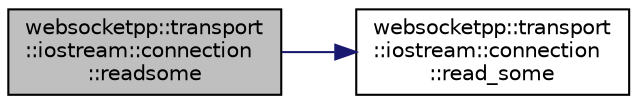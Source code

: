 digraph "websocketpp::transport::iostream::connection::readsome"
{
  edge [fontname="Helvetica",fontsize="10",labelfontname="Helvetica",labelfontsize="10"];
  node [fontname="Helvetica",fontsize="10",shape=record];
  rankdir="LR";
  Node31 [label="websocketpp::transport\l::iostream::connection\l::readsome",height=0.2,width=0.4,color="black", fillcolor="grey75", style="filled", fontcolor="black"];
  Node31 -> Node32 [color="midnightblue",fontsize="10",style="solid",fontname="Helvetica"];
  Node32 [label="websocketpp::transport\l::iostream::connection\l::read_some",height=0.2,width=0.4,color="black", fillcolor="white", style="filled",URL="$classwebsocketpp_1_1transport_1_1iostream_1_1connection.html#a4616555cbee050aec84da1e39a3c34a8",tooltip="Manual input supply (read some) "];
}
